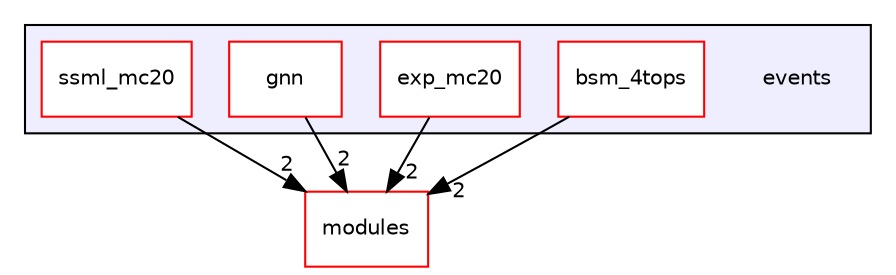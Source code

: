 digraph "events" {
  compound=true
  node [ fontsize="10", fontname="Helvetica"];
  edge [ labelfontsize="10", labelfontname="Helvetica"];
  subgraph clusterdir_8c49963344259a26845032e86c0550c4 {
    graph [ bgcolor="#eeeeff", pencolor="black", label="" URL="dir_8c49963344259a26845032e86c0550c4.html"];
    dir_8c49963344259a26845032e86c0550c4 [shape=plaintext label="events"];
    dir_dc90814b11677d15e53f163a20ea6993 [shape=box label="bsm_4tops" color="red" fillcolor="white" style="filled" URL="dir_dc90814b11677d15e53f163a20ea6993.html"];
    dir_a72439966e73a591dfb2ca5fd176d92a [shape=box label="exp_mc20" color="red" fillcolor="white" style="filled" URL="dir_a72439966e73a591dfb2ca5fd176d92a.html"];
    dir_5e987026ecbe824c68645fe487719a1a [shape=box label="gnn" color="red" fillcolor="white" style="filled" URL="dir_5e987026ecbe824c68645fe487719a1a.html"];
    dir_4e15e596ba2d6a16133ddba85fff5f5e [shape=box label="ssml_mc20" color="red" fillcolor="white" style="filled" URL="dir_4e15e596ba2d6a16133ddba85fff5f5e.html"];
  }
  dir_ee3c23494b4011e6a628e4900ef262df [shape=box label="modules" fillcolor="white" style="filled" color="red" URL="dir_ee3c23494b4011e6a628e4900ef262df.html"];
  dir_a72439966e73a591dfb2ca5fd176d92a->dir_ee3c23494b4011e6a628e4900ef262df [headlabel="2", labeldistance=1.5 headhref="dir_000021_000074.html"];
  dir_dc90814b11677d15e53f163a20ea6993->dir_ee3c23494b4011e6a628e4900ef262df [headlabel="2", labeldistance=1.5 headhref="dir_000020_000074.html"];
  dir_5e987026ecbe824c68645fe487719a1a->dir_ee3c23494b4011e6a628e4900ef262df [headlabel="2", labeldistance=1.5 headhref="dir_000022_000074.html"];
  dir_4e15e596ba2d6a16133ddba85fff5f5e->dir_ee3c23494b4011e6a628e4900ef262df [headlabel="2", labeldistance=1.5 headhref="dir_000023_000074.html"];
}
